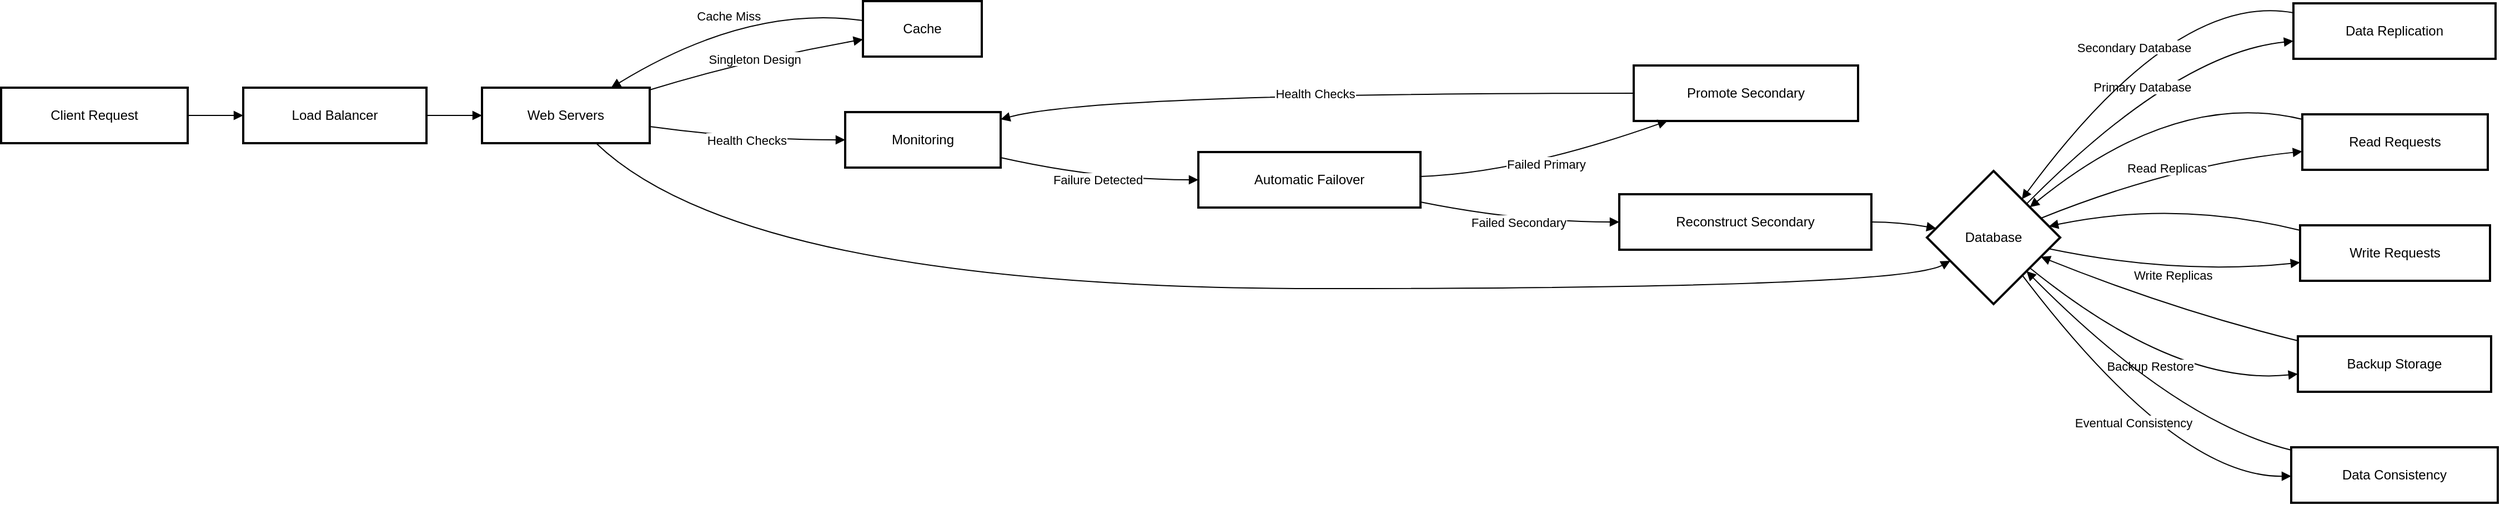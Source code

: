 <mxfile version="24.8.0" pages="4">
  <diagram name="Page-1" id="_CT7gQgtsemwNecc3Hh3">
    <mxGraphModel>
      <root>
        <mxCell id="0" />
        <mxCell id="1" parent="0" />
        <mxCell id="2" value="Client Request" style="whiteSpace=wrap;strokeWidth=2;" vertex="1" parent="1">
          <mxGeometry x="8" y="107" width="168" height="50" as="geometry" />
        </mxCell>
        <mxCell id="3" value="Load Balancer" style="whiteSpace=wrap;strokeWidth=2;" vertex="1" parent="1">
          <mxGeometry x="226" y="107" width="165" height="50" as="geometry" />
        </mxCell>
        <mxCell id="4" value="Web Servers" style="whiteSpace=wrap;strokeWidth=2;" vertex="1" parent="1">
          <mxGeometry x="441" y="107" width="151" height="50" as="geometry" />
        </mxCell>
        <mxCell id="5" value="Database" style="rhombus;strokeWidth=2;whiteSpace=wrap;" vertex="1" parent="1">
          <mxGeometry x="1742" y="182" width="120" height="120" as="geometry" />
        </mxCell>
        <mxCell id="6" value="Data Replication" style="whiteSpace=wrap;strokeWidth=2;" vertex="1" parent="1">
          <mxGeometry x="2072" y="31" width="182" height="50" as="geometry" />
        </mxCell>
        <mxCell id="7" value="Read Requests" style="whiteSpace=wrap;strokeWidth=2;" vertex="1" parent="1">
          <mxGeometry x="2080" y="131" width="167" height="50" as="geometry" />
        </mxCell>
        <mxCell id="8" value="Write Requests" style="whiteSpace=wrap;strokeWidth=2;" vertex="1" parent="1">
          <mxGeometry x="2078" y="231" width="171" height="50" as="geometry" />
        </mxCell>
        <mxCell id="9" value="Cache" style="whiteSpace=wrap;strokeWidth=2;" vertex="1" parent="1">
          <mxGeometry x="784" y="29" width="107" height="50" as="geometry" />
        </mxCell>
        <mxCell id="10" value="Backup Storage" style="whiteSpace=wrap;strokeWidth=2;" vertex="1" parent="1">
          <mxGeometry x="2076" y="331" width="174" height="50" as="geometry" />
        </mxCell>
        <mxCell id="11" value="Data Consistency" style="whiteSpace=wrap;strokeWidth=2;" vertex="1" parent="1">
          <mxGeometry x="2070" y="431" width="186" height="50" as="geometry" />
        </mxCell>
        <mxCell id="12" value="Monitoring" style="whiteSpace=wrap;strokeWidth=2;" vertex="1" parent="1">
          <mxGeometry x="768" y="129" width="140" height="50" as="geometry" />
        </mxCell>
        <mxCell id="13" value="Automatic Failover" style="whiteSpace=wrap;strokeWidth=2;" vertex="1" parent="1">
          <mxGeometry x="1086" y="165" width="200" height="50" as="geometry" />
        </mxCell>
        <mxCell id="14" value="Promote Secondary" style="whiteSpace=wrap;strokeWidth=2;" vertex="1" parent="1">
          <mxGeometry x="1478" y="87" width="202" height="50" as="geometry" />
        </mxCell>
        <mxCell id="15" value="Reconstruct Secondary" style="whiteSpace=wrap;strokeWidth=2;" vertex="1" parent="1">
          <mxGeometry x="1465" y="203" width="227" height="50" as="geometry" />
        </mxCell>
        <mxCell id="16" value="" style="curved=1;startArrow=none;endArrow=block;exitX=1;exitY=0.5;entryX=0;entryY=0.5;" edge="1" parent="1" source="2" target="3">
          <mxGeometry relative="1" as="geometry">
            <Array as="points" />
          </mxGeometry>
        </mxCell>
        <mxCell id="17" value="" style="curved=1;startArrow=none;endArrow=block;exitX=1;exitY=0.5;entryX=0;entryY=0.5;" edge="1" parent="1" source="3" target="4">
          <mxGeometry relative="1" as="geometry">
            <Array as="points" />
          </mxGeometry>
        </mxCell>
        <mxCell id="18" value="" style="curved=1;startArrow=none;endArrow=block;exitX=0.68;exitY=1;entryX=0;entryY=0.77;" edge="1" parent="1" source="4" target="5">
          <mxGeometry relative="1" as="geometry">
            <Array as="points">
              <mxPoint x="680" y="288" />
              <mxPoint x="1717" y="288" />
            </Array>
          </mxGeometry>
        </mxCell>
        <mxCell id="19" value="Primary Database" style="curved=1;startArrow=none;endArrow=block;exitX=0.99;exitY=0;entryX=0;entryY=0.68;" edge="1" parent="1" source="5" target="6">
          <mxGeometry relative="1" as="geometry">
            <Array as="points">
              <mxPoint x="1966" y="76" />
            </Array>
          </mxGeometry>
        </mxCell>
        <mxCell id="20" value="Secondary Database" style="curved=1;startArrow=none;endArrow=block;exitX=0;exitY=0.17;entryX=0.87;entryY=0;" edge="1" parent="1" source="6" target="5">
          <mxGeometry relative="1" as="geometry">
            <Array as="points">
              <mxPoint x="1966" y="20" />
            </Array>
          </mxGeometry>
        </mxCell>
        <mxCell id="21" value="Read Replicas" style="curved=1;startArrow=none;endArrow=block;exitX=0.99;exitY=0.3;entryX=0;entryY=0.67;" edge="1" parent="1" source="5" target="7">
          <mxGeometry relative="1" as="geometry">
            <Array as="points">
              <mxPoint x="1966" y="176" />
            </Array>
          </mxGeometry>
        </mxCell>
        <mxCell id="22" value="" style="curved=1;startArrow=none;endArrow=block;exitX=0;exitY=0.09;entryX=0.99;entryY=0.09;" edge="1" parent="1" source="7" target="5">
          <mxGeometry relative="1" as="geometry">
            <Array as="points">
              <mxPoint x="1966" y="108" />
            </Array>
          </mxGeometry>
        </mxCell>
        <mxCell id="23" value="Write Replicas" style="curved=1;startArrow=none;endArrow=block;exitX=0.99;exitY=0.6;entryX=0;entryY=0.67;" edge="1" parent="1" source="5" target="8">
          <mxGeometry relative="1" as="geometry">
            <Array as="points">
              <mxPoint x="1966" y="276" />
            </Array>
          </mxGeometry>
        </mxCell>
        <mxCell id="24" value="" style="curved=1;startArrow=none;endArrow=block;exitX=0;exitY=0.09;entryX=0.99;entryY=0.4;" edge="1" parent="1" source="8" target="5">
          <mxGeometry relative="1" as="geometry">
            <Array as="points">
              <mxPoint x="1966" y="208" />
            </Array>
          </mxGeometry>
        </mxCell>
        <mxCell id="25" value="Singleton Design" style="curved=1;startArrow=none;endArrow=block;exitX=1;exitY=0.04;entryX=0;entryY=0.69;" edge="1" parent="1" source="4" target="9">
          <mxGeometry relative="1" as="geometry">
            <Array as="points">
              <mxPoint x="680" y="82" />
            </Array>
          </mxGeometry>
        </mxCell>
        <mxCell id="26" value="Backup Restore" style="curved=1;startArrow=none;endArrow=block;exitX=0.99;exitY=0.91;entryX=0;entryY=0.68;" edge="1" parent="1" source="5" target="10">
          <mxGeometry relative="1" as="geometry">
            <Array as="points">
              <mxPoint x="1966" y="376" />
            </Array>
          </mxGeometry>
        </mxCell>
        <mxCell id="27" value="Eventual Consistency" style="curved=1;startArrow=none;endArrow=block;exitX=0.88;exitY=1;entryX=0;entryY=0.52;" edge="1" parent="1" source="5" target="11">
          <mxGeometry relative="1" as="geometry">
            <Array as="points">
              <mxPoint x="1966" y="458" />
            </Array>
          </mxGeometry>
        </mxCell>
        <mxCell id="28" value="" style="curved=1;startArrow=none;endArrow=block;exitX=0;exitY=0.08;entryX=0.99;entryY=0.7;" edge="1" parent="1" source="10" target="5">
          <mxGeometry relative="1" as="geometry">
            <Array as="points">
              <mxPoint x="1966" y="308" />
            </Array>
          </mxGeometry>
        </mxCell>
        <mxCell id="29" value="" style="curved=1;startArrow=none;endArrow=block;exitX=0;exitY=0.05;entryX=0.99;entryY=1;" edge="1" parent="1" source="11" target="5">
          <mxGeometry relative="1" as="geometry">
            <Array as="points">
              <mxPoint x="1966" y="408" />
            </Array>
          </mxGeometry>
        </mxCell>
        <mxCell id="30" value="Cache Miss" style="curved=1;startArrow=none;endArrow=block;exitX=0;exitY=0.35;entryX=0.77;entryY=0;" edge="1" parent="1" source="9" target="4">
          <mxGeometry relative="1" as="geometry">
            <Array as="points">
              <mxPoint x="680" y="32" />
            </Array>
          </mxGeometry>
        </mxCell>
        <mxCell id="31" value="Health Checks" style="curved=1;startArrow=none;endArrow=block;exitX=1;exitY=0.7;entryX=0;entryY=0.5;" edge="1" parent="1" source="4" target="12">
          <mxGeometry relative="1" as="geometry">
            <Array as="points">
              <mxPoint x="680" y="154" />
            </Array>
          </mxGeometry>
        </mxCell>
        <mxCell id="32" value="Failure Detected" style="curved=1;startArrow=none;endArrow=block;exitX=1;exitY=0.82;entryX=0;entryY=0.5;" edge="1" parent="1" source="12" target="13">
          <mxGeometry relative="1" as="geometry">
            <Array as="points">
              <mxPoint x="997" y="190" />
            </Array>
          </mxGeometry>
        </mxCell>
        <mxCell id="33" value="Failed Primary" style="curved=1;startArrow=none;endArrow=block;exitX=1;exitY=0.44;entryX=0.15;entryY=1;" edge="1" parent="1" source="13" target="14">
          <mxGeometry relative="1" as="geometry">
            <Array as="points">
              <mxPoint x="1375" y="184" />
            </Array>
          </mxGeometry>
        </mxCell>
        <mxCell id="34" value="Failed Secondary" style="curved=1;startArrow=none;endArrow=block;exitX=1;exitY=0.9;entryX=0;entryY=0.5;" edge="1" parent="1" source="13" target="15">
          <mxGeometry relative="1" as="geometry">
            <Array as="points">
              <mxPoint x="1375" y="228" />
            </Array>
          </mxGeometry>
        </mxCell>
        <mxCell id="35" value="" style="curved=1;startArrow=none;endArrow=block;exitX=1;exitY=0.5;entryX=0;entryY=0.42;" edge="1" parent="1" source="15" target="5">
          <mxGeometry relative="1" as="geometry">
            <Array as="points">
              <mxPoint x="1717" y="228" />
            </Array>
          </mxGeometry>
        </mxCell>
        <mxCell id="36" value="Health Checks" style="curved=1;startArrow=none;endArrow=block;exitX=0;exitY=0.5;entryX=1;entryY=0.13;" edge="1" parent="1" source="14" target="12">
          <mxGeometry relative="1" as="geometry">
            <Array as="points">
              <mxPoint x="997" y="112" />
            </Array>
          </mxGeometry>
        </mxCell>
      </root>
    </mxGraphModel>
  </diagram>
  <diagram id="D-HuqLXnsFKPaPYRMqqU" name="Resilient &amp; Fault Tolerant&#39;">
    <mxGraphModel dx="788" dy="822" grid="1" gridSize="10" guides="1" tooltips="1" connect="1" arrows="1" fold="1" page="1" pageScale="1" pageWidth="1100" pageHeight="850" math="0" shadow="0">
      <root>
        <mxCell id="0" />
        <mxCell id="1" parent="0" />
        <mxCell id="9osnXCrpAyiZMjgwiyNW-2" value="" style="ellipse;whiteSpace=wrap;html=1;aspect=fixed;sketch=1;hachureGap=4;jiggle=2;curveFitting=1;fontFamily=Architects Daughter;fontSource=https%3A%2F%2Ffonts.googleapis.com%2Fcss%3Ffamily%3DArchitects%2BDaughter;fillColor=#dae8fc;strokeColor=#6c8ebf;fillStyle=cross-hatch;" vertex="1" parent="1">
          <mxGeometry x="160" y="160" width="280" height="280" as="geometry" />
        </mxCell>
        <mxCell id="9osnXCrpAyiZMjgwiyNW-3" value="" style="ellipse;whiteSpace=wrap;html=1;aspect=fixed;sketch=1;hachureGap=4;jiggle=2;curveFitting=1;fontFamily=Architects Daughter;fontSource=https%3A%2F%2Ffonts.googleapis.com%2Fcss%3Ffamily%3DArchitects%2BDaughter;fillColor=#d5e8d4;strokeColor=#82b366;" vertex="1" parent="1">
          <mxGeometry x="340" y="160" width="280" height="280" as="geometry" />
        </mxCell>
        <mxCell id="9osnXCrpAyiZMjgwiyNW-4" value="Resilient" style="text;html=1;align=center;verticalAlign=middle;resizable=0;points=[];autosize=1;strokeColor=none;fillColor=none;fontFamily=Architects Daughter;fontSource=https%3A%2F%2Ffonts.googleapis.com%2Fcss%3Ffamily%3DArchitects%2BDaughter;" vertex="1" parent="1">
          <mxGeometry x="260" y="130" width="70" height="30" as="geometry" />
        </mxCell>
        <mxCell id="9osnXCrpAyiZMjgwiyNW-5" value="Fault Tolerant" style="text;html=1;align=center;verticalAlign=middle;resizable=0;points=[];autosize=1;strokeColor=none;fillColor=none;fontFamily=Architects Daughter;fontSource=https%3A%2F%2Ffonts.googleapis.com%2Fcss%3Ffamily%3DArchitects%2BDaughter;" vertex="1" parent="1">
          <mxGeometry x="440" y="130" width="100" height="30" as="geometry" />
        </mxCell>
        <mxCell id="9osnXCrpAyiZMjgwiyNW-6" value="Timeout" style="text;html=1;align=center;verticalAlign=middle;resizable=0;points=[];autosize=1;strokeColor=none;fillColor=none;fontFamily=Architects Daughter;fontSource=https%3A%2F%2Ffonts.googleapis.com%2Fcss%3Ffamily%3DArchitects%2BDaughter;" vertex="1" parent="1">
          <mxGeometry x="360" y="220" width="70" height="30" as="geometry" />
        </mxCell>
        <mxCell id="9osnXCrpAyiZMjgwiyNW-7" value="Retry" style="text;html=1;align=center;verticalAlign=middle;resizable=0;points=[];autosize=1;strokeColor=none;fillColor=none;fontFamily=Architects Daughter;fontSource=https%3A%2F%2Ffonts.googleapis.com%2Fcss%3Ffamily%3DArchitects%2BDaughter;" vertex="1" parent="1">
          <mxGeometry x="365" y="260" width="60" height="30" as="geometry" />
        </mxCell>
        <mxCell id="9osnXCrpAyiZMjgwiyNW-8" value="Backoff" style="text;html=1;align=center;verticalAlign=middle;resizable=0;points=[];autosize=1;strokeColor=none;fillColor=none;fontFamily=Architects Daughter;fontSource=https%3A%2F%2Ffonts.googleapis.com%2Fcss%3Ffamily%3DArchitects%2BDaughter;" vertex="1" parent="1">
          <mxGeometry x="360" y="300" width="70" height="30" as="geometry" />
        </mxCell>
        <mxCell id="9osnXCrpAyiZMjgwiyNW-9" value="Jitter" style="text;html=1;align=center;verticalAlign=middle;resizable=0;points=[];autosize=1;strokeColor=none;fillColor=none;fontFamily=Architects Daughter;fontSource=https%3A%2F%2Ffonts.googleapis.com%2Fcss%3Ffamily%3DArchitects%2BDaughter;" vertex="1" parent="1">
          <mxGeometry x="370" y="340" width="50" height="30" as="geometry" />
        </mxCell>
      </root>
    </mxGraphModel>
  </diagram>
  <diagram id="FrxZWnQdpjgENzJubcuP" name="Page-3">
    <mxGraphModel dx="2810" dy="1147" grid="1" gridSize="10" guides="1" tooltips="1" connect="1" arrows="1" fold="1" page="1" pageScale="1" pageWidth="1100" pageHeight="850" math="0" shadow="0">
      <root>
        <mxCell id="0" />
        <mxCell id="1" parent="0" />
        <mxCell id="_aZIBo2Bn5WjBpcZpNgk-2" style="edgeStyle=orthogonalEdgeStyle;rounded=0;orthogonalLoop=1;jettySize=auto;html=1;" edge="1" parent="1" source="HpHUMlqI3TGYgKIe4xzd-1" target="_aZIBo2Bn5WjBpcZpNgk-1">
          <mxGeometry relative="1" as="geometry" />
        </mxCell>
        <mxCell id="HpHUMlqI3TGYgKIe4xzd-1" value="Request" style="whiteSpace=wrap;strokeWidth=2;fillColor=#dae8fc;strokeColor=#6c8ebf;sketch=1;curveFitting=1;jiggle=2;" vertex="1" parent="1">
          <mxGeometry x="-290" y="215" width="121" height="50" as="geometry" />
        </mxCell>
        <mxCell id="HpHUMlqI3TGYgKIe4xzd-2" value="Retry Limit Reached" style="rhombus;strokeWidth=2;whiteSpace=wrap;fillColor=#dae8fc;strokeColor=#6c8ebf;sketch=1;curveFitting=1;jiggle=2;" vertex="1" parent="1">
          <mxGeometry x="189" y="140" width="198" height="198" as="geometry" />
        </mxCell>
        <mxCell id="HpHUMlqI3TGYgKIe4xzd-3" value="Success" style="whiteSpace=wrap;strokeWidth=2;fillColor=#dae8fc;strokeColor=#6c8ebf;sketch=1;curveFitting=1;jiggle=2;" vertex="1" parent="1">
          <mxGeometry x="1283" y="103" width="118" height="50" as="geometry" />
        </mxCell>
        <mxCell id="HpHUMlqI3TGYgKIe4xzd-4" value="Retry Backoff Strategy" style="rhombus;strokeWidth=2;whiteSpace=wrap;fillColor=#dae8fc;strokeColor=#6c8ebf;sketch=1;curveFitting=1;jiggle=2;" vertex="1" parent="1">
          <mxGeometry x="468" y="334" width="215" height="215" as="geometry" />
        </mxCell>
        <mxCell id="HpHUMlqI3TGYgKIe4xzd-5" value="Exponential Backoff" style="whiteSpace=wrap;strokeWidth=2;fillColor=#dae8fc;strokeColor=#6c8ebf;sketch=1;curveFitting=1;jiggle=2;" vertex="1" parent="1">
          <mxGeometry x="734" y="158" width="207" height="50" as="geometry" />
        </mxCell>
        <mxCell id="HpHUMlqI3TGYgKIe4xzd-6" value="Fixed Backoff" style="whiteSpace=wrap;strokeWidth=2;fillColor=#dae8fc;strokeColor=#6c8ebf;sketch=1;curveFitting=1;jiggle=2;" vertex="1" parent="1">
          <mxGeometry x="757" y="418" width="161" height="50" as="geometry" />
        </mxCell>
        <mxCell id="HpHUMlqI3TGYgKIe4xzd-7" value="Add Jitter" style="whiteSpace=wrap;strokeWidth=2;fillColor=#dae8fc;strokeColor=#6c8ebf;sketch=1;curveFitting=1;jiggle=2;" vertex="1" parent="1">
          <mxGeometry x="733" y="678" width="210" height="50" as="geometry" />
        </mxCell>
        <mxCell id="HpHUMlqI3TGYgKIe4xzd-8" value="Max Retries Exceeded" style="rhombus;strokeWidth=2;whiteSpace=wrap;fillColor=#dae8fc;strokeColor=#6c8ebf;sketch=1;curveFitting=1;jiggle=2;" vertex="1" parent="1">
          <mxGeometry x="992" y="78" width="210" height="210" as="geometry" />
        </mxCell>
        <mxCell id="HpHUMlqI3TGYgKIe4xzd-9" value="Abort" style="whiteSpace=wrap;strokeWidth=2;fillColor=#dae8fc;strokeColor=#6c8ebf;sketch=1;curveFitting=1;jiggle=2;" vertex="1" parent="1">
          <mxGeometry x="1290" y="698" width="104" height="50" as="geometry" />
        </mxCell>
        <mxCell id="HpHUMlqI3TGYgKIe4xzd-10" value="Max Retries Exceeded" style="rhombus;strokeWidth=2;whiteSpace=wrap;fillColor=#dae8fc;strokeColor=#6c8ebf;sketch=1;curveFitting=1;jiggle=2;" vertex="1" parent="1">
          <mxGeometry x="992" y="338" width="210" height="210" as="geometry" />
        </mxCell>
        <mxCell id="HpHUMlqI3TGYgKIe4xzd-11" value="Max Retries Exceeded" style="rhombus;strokeWidth=2;whiteSpace=wrap;fillColor=#dae8fc;strokeColor=#6c8ebf;sketch=1;curveFitting=1;jiggle=2;" vertex="1" parent="1">
          <mxGeometry x="992" y="598" width="210" height="210" as="geometry" />
        </mxCell>
        <mxCell id="HpHUMlqI3TGYgKIe4xzd-13" value="No" style="curved=1;startArrow=none;endArrow=block;exitX=0.83;exitY=0;entryX=0.28;entryY=0;fillColor=#dae8fc;strokeColor=#6c8ebf;sketch=1;curveFitting=1;jiggle=2;" edge="1" parent="1" source="HpHUMlqI3TGYgKIe4xzd-2" target="HpHUMlqI3TGYgKIe4xzd-3">
          <mxGeometry relative="1" as="geometry">
            <Array as="points">
              <mxPoint x="427" y="30" />
              <mxPoint x="1242" y="30" />
            </Array>
          </mxGeometry>
        </mxCell>
        <mxCell id="HpHUMlqI3TGYgKIe4xzd-14" value="Yes" style="curved=1;startArrow=none;endArrow=block;exitX=0.85;exitY=1;entryX=0;entryY=0.5;fillColor=#dae8fc;strokeColor=#6c8ebf;sketch=1;curveFitting=1;jiggle=2;" edge="1" parent="1" source="HpHUMlqI3TGYgKIe4xzd-2" target="HpHUMlqI3TGYgKIe4xzd-4">
          <mxGeometry relative="1" as="geometry">
            <Array as="points">
              <mxPoint x="427" y="442" />
            </Array>
          </mxGeometry>
        </mxCell>
        <mxCell id="HpHUMlqI3TGYgKIe4xzd-15" value="" style="curved=1;startArrow=none;endArrow=block;exitX=0.75;exitY=0;entryX=0;entryY=0.5;fillColor=#dae8fc;strokeColor=#6c8ebf;sketch=1;curveFitting=1;jiggle=2;" edge="1" parent="1" source="HpHUMlqI3TGYgKIe4xzd-4" target="HpHUMlqI3TGYgKIe4xzd-5">
          <mxGeometry relative="1" as="geometry">
            <Array as="points">
              <mxPoint x="708" y="183" />
            </Array>
          </mxGeometry>
        </mxCell>
        <mxCell id="HpHUMlqI3TGYgKIe4xzd-16" value="" style="curved=1;startArrow=none;endArrow=block;exitX=1;exitY=0.51;entryX=0;entryY=0.5;fillColor=#dae8fc;strokeColor=#6c8ebf;sketch=1;curveFitting=1;jiggle=2;" edge="1" parent="1" source="HpHUMlqI3TGYgKIe4xzd-4" target="HpHUMlqI3TGYgKIe4xzd-6">
          <mxGeometry relative="1" as="geometry">
            <Array as="points">
              <mxPoint x="708" y="443" />
            </Array>
          </mxGeometry>
        </mxCell>
        <mxCell id="HpHUMlqI3TGYgKIe4xzd-17" value="" style="curved=1;startArrow=none;endArrow=block;exitX=0.75;exitY=1;entryX=0;entryY=0.49;fillColor=#dae8fc;strokeColor=#6c8ebf;sketch=1;curveFitting=1;jiggle=2;" edge="1" parent="1" source="HpHUMlqI3TGYgKIe4xzd-4" target="HpHUMlqI3TGYgKIe4xzd-7">
          <mxGeometry relative="1" as="geometry">
            <Array as="points">
              <mxPoint x="708" y="703" />
            </Array>
          </mxGeometry>
        </mxCell>
        <mxCell id="HpHUMlqI3TGYgKIe4xzd-18" value="" style="curved=1;startArrow=none;endArrow=block;exitX=1;exitY=0.5;entryX=0;entryY=0.5;fillColor=#dae8fc;strokeColor=#6c8ebf;sketch=1;curveFitting=1;jiggle=2;" edge="1" parent="1" source="HpHUMlqI3TGYgKIe4xzd-5" target="HpHUMlqI3TGYgKIe4xzd-8">
          <mxGeometry relative="1" as="geometry">
            <Array as="points" />
          </mxGeometry>
        </mxCell>
        <mxCell id="HpHUMlqI3TGYgKIe4xzd-19" value="No" style="curved=1;startArrow=none;endArrow=block;exitX=1;exitY=0.27;entryX=0;entryY=0.36;fillColor=#dae8fc;strokeColor=#6c8ebf;sketch=1;curveFitting=1;jiggle=2;" edge="1" parent="1" source="HpHUMlqI3TGYgKIe4xzd-8" target="HpHUMlqI3TGYgKIe4xzd-3">
          <mxGeometry relative="1" as="geometry">
            <Array as="points">
              <mxPoint x="1242" y="116" />
            </Array>
          </mxGeometry>
        </mxCell>
        <mxCell id="HpHUMlqI3TGYgKIe4xzd-20" value="Yes" style="curved=1;startArrow=none;endArrow=block;exitX=0.76;exitY=1;entryX=0.41;entryY=0;fillColor=#dae8fc;strokeColor=#6c8ebf;sketch=1;curveFitting=1;jiggle=2;" edge="1" parent="1" source="HpHUMlqI3TGYgKIe4xzd-8" target="HpHUMlqI3TGYgKIe4xzd-9">
          <mxGeometry relative="1" as="geometry">
            <Array as="points">
              <mxPoint x="1242" y="464" />
            </Array>
          </mxGeometry>
        </mxCell>
        <mxCell id="HpHUMlqI3TGYgKIe4xzd-21" value="" style="curved=1;startArrow=none;endArrow=block;exitX=1;exitY=0.5;entryX=0;entryY=0.5;fillColor=#dae8fc;strokeColor=#6c8ebf;sketch=1;curveFitting=1;jiggle=2;" edge="1" parent="1" source="HpHUMlqI3TGYgKIe4xzd-6" target="HpHUMlqI3TGYgKIe4xzd-10">
          <mxGeometry relative="1" as="geometry">
            <Array as="points" />
          </mxGeometry>
        </mxCell>
        <mxCell id="HpHUMlqI3TGYgKIe4xzd-22" value="No" style="curved=1;startArrow=none;endArrow=block;exitX=0.91;exitY=0;entryX=0.35;entryY=1;fillColor=#dae8fc;strokeColor=#6c8ebf;sketch=1;curveFitting=1;jiggle=2;" edge="1" parent="1" source="HpHUMlqI3TGYgKIe4xzd-10" target="HpHUMlqI3TGYgKIe4xzd-3">
          <mxGeometry relative="1" as="geometry">
            <Array as="points">
              <mxPoint x="1242" y="268" />
            </Array>
          </mxGeometry>
        </mxCell>
        <mxCell id="HpHUMlqI3TGYgKIe4xzd-23" value="Yes" style="curved=1;startArrow=none;endArrow=block;exitX=0.92;exitY=1;entryX=0.28;entryY=0;fillColor=#dae8fc;strokeColor=#6c8ebf;sketch=1;curveFitting=1;jiggle=2;" edge="1" parent="1" source="HpHUMlqI3TGYgKIe4xzd-10" target="HpHUMlqI3TGYgKIe4xzd-9">
          <mxGeometry relative="1" as="geometry">
            <Array as="points">
              <mxPoint x="1242" y="615" />
            </Array>
          </mxGeometry>
        </mxCell>
        <mxCell id="HpHUMlqI3TGYgKIe4xzd-24" value="" style="curved=1;startArrow=none;endArrow=block;exitX=1;exitY=0.49;entryX=0;entryY=0.5;fillColor=#dae8fc;strokeColor=#6c8ebf;sketch=1;curveFitting=1;jiggle=2;" edge="1" parent="1" source="HpHUMlqI3TGYgKIe4xzd-7" target="HpHUMlqI3TGYgKIe4xzd-11">
          <mxGeometry relative="1" as="geometry">
            <Array as="points" />
          </mxGeometry>
        </mxCell>
        <mxCell id="HpHUMlqI3TGYgKIe4xzd-25" value="No" style="curved=1;startArrow=none;endArrow=block;exitX=0.76;exitY=0;entryX=0.43;entryY=1;fillColor=#dae8fc;strokeColor=#6c8ebf;sketch=1;curveFitting=1;jiggle=2;" edge="1" parent="1" source="HpHUMlqI3TGYgKIe4xzd-11" target="HpHUMlqI3TGYgKIe4xzd-3">
          <mxGeometry relative="1" as="geometry">
            <Array as="points">
              <mxPoint x="1242" y="420" />
            </Array>
          </mxGeometry>
        </mxCell>
        <mxCell id="HpHUMlqI3TGYgKIe4xzd-26" value="Yes" style="curved=1;startArrow=none;endArrow=block;exitX=1;exitY=0.72;entryX=0;entryY=0.96;fillColor=#dae8fc;strokeColor=#6c8ebf;sketch=1;curveFitting=1;jiggle=2;" edge="1" parent="1" source="HpHUMlqI3TGYgKIe4xzd-11" target="HpHUMlqI3TGYgKIe4xzd-9">
          <mxGeometry relative="1" as="geometry">
            <Array as="points">
              <mxPoint x="1242" y="767" />
            </Array>
          </mxGeometry>
        </mxCell>
        <mxCell id="_aZIBo2Bn5WjBpcZpNgk-3" style="edgeStyle=orthogonalEdgeStyle;rounded=0;orthogonalLoop=1;jettySize=auto;html=1;" edge="1" parent="1" source="_aZIBo2Bn5WjBpcZpNgk-1" target="HpHUMlqI3TGYgKIe4xzd-2">
          <mxGeometry relative="1" as="geometry" />
        </mxCell>
        <mxCell id="_aZIBo2Bn5WjBpcZpNgk-1" value="Timeout" style="rounded=0;whiteSpace=wrap;html=1;fillColor=#dae8fc;strokeColor=#6c8ebf;sketch=1;curveFitting=1;jiggle=2;" vertex="1" parent="1">
          <mxGeometry x="-40" y="200" width="120" height="80" as="geometry" />
        </mxCell>
      </root>
    </mxGraphModel>
  </diagram>
  <diagram id="-d3Lx8BT8uc-2M9c-kL4" name="Page-4">
    <mxGraphModel dx="788" dy="822" grid="1" gridSize="10" guides="1" tooltips="1" connect="1" arrows="1" fold="1" page="1" pageScale="1" pageWidth="1100" pageHeight="850" math="0" shadow="0">
      <root>
        <mxCell id="0" />
        <mxCell id="1" parent="0" />
        <mxCell id="ig-TIQZwJTO74-LcN1Aj-4" style="edgeStyle=orthogonalEdgeStyle;rounded=0;orthogonalLoop=1;jettySize=auto;html=1;dashed=1;flowAnimation=1;" edge="1" parent="1" source="ig-TIQZwJTO74-LcN1Aj-1">
          <mxGeometry relative="1" as="geometry">
            <mxPoint x="440" y="240" as="targetPoint" />
            <Array as="points">
              <mxPoint x="400" y="240" />
              <mxPoint x="400" y="240" />
            </Array>
          </mxGeometry>
        </mxCell>
        <mxCell id="ig-TIQZwJTO74-LcN1Aj-1" value="" style="shape=actor;whiteSpace=wrap;html=1;" vertex="1" parent="1">
          <mxGeometry x="160" y="200" width="80" height="120" as="geometry" />
        </mxCell>
        <mxCell id="ig-TIQZwJTO74-LcN1Aj-6" style="edgeStyle=orthogonalEdgeStyle;rounded=0;orthogonalLoop=1;jettySize=auto;html=1;dashed=1;flowAnimation=1;" edge="1" parent="1" target="ig-TIQZwJTO74-LcN1Aj-1">
          <mxGeometry relative="1" as="geometry">
            <mxPoint x="440" y="280" as="sourcePoint" />
            <Array as="points">
              <mxPoint x="400" y="280" />
              <mxPoint x="400" y="280" />
            </Array>
          </mxGeometry>
        </mxCell>
        <mxCell id="ig-TIQZwJTO74-LcN1Aj-3" value="" style="verticalLabelPosition=bottom;html=1;verticalAlign=top;align=center;strokeColor=none;fillColor=#00BEF2;shape=mxgraph.azure.server_rack;" vertex="1" parent="1">
          <mxGeometry x="440" y="200" width="80" height="120" as="geometry" />
        </mxCell>
      </root>
    </mxGraphModel>
  </diagram>
</mxfile>
